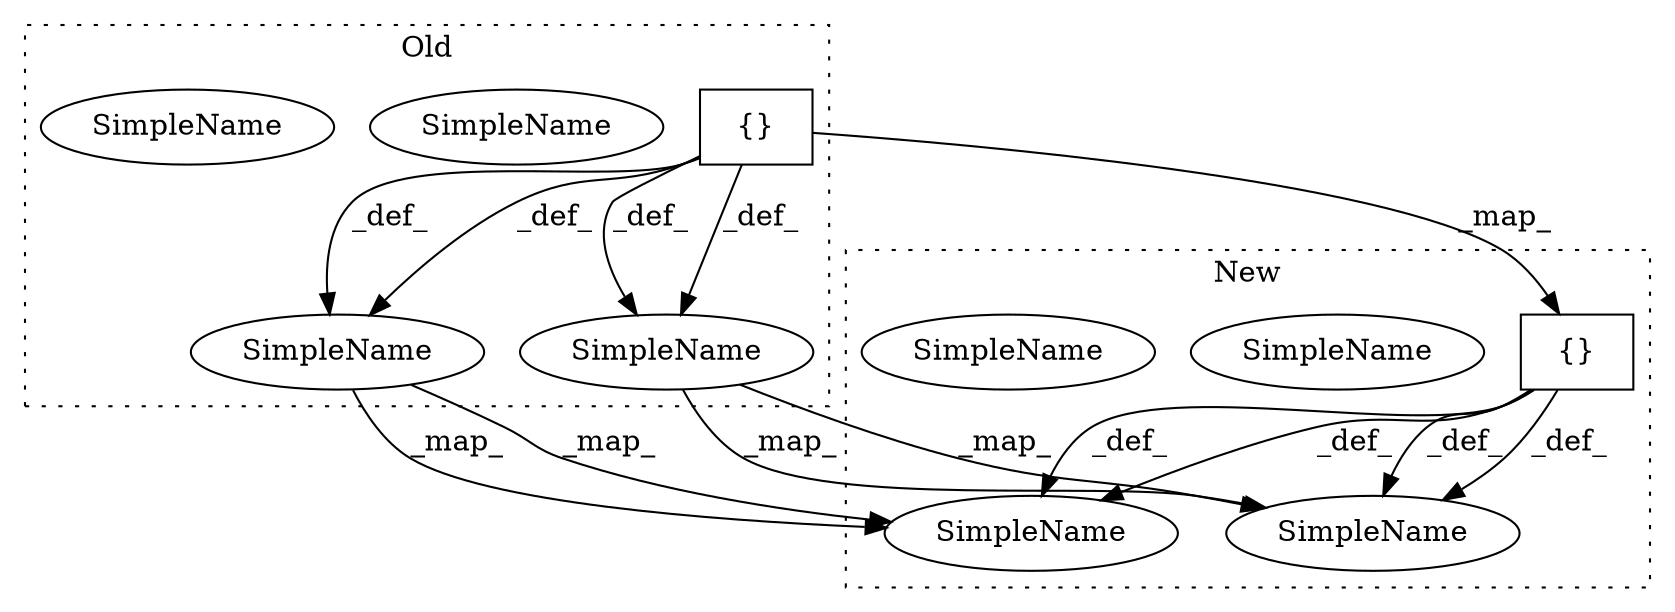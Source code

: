 digraph G {
subgraph cluster0 {
1 [label="{}" a="4" s="44508,44522" l="1,1" shape="box"];
3 [label="SimpleName" a="42" s="45369" l="10" shape="ellipse"];
6 [label="SimpleName" a="42" s="45369" l="10" shape="ellipse"];
7 [label="SimpleName" a="42" s="45551" l="7" shape="ellipse"];
10 [label="SimpleName" a="42" s="45551" l="7" shape="ellipse"];
label = "Old";
style="dotted";
}
subgraph cluster1 {
2 [label="{}" a="4" s="44777,44795" l="1,1" shape="box"];
4 [label="SimpleName" a="42" s="45637" l="10" shape="ellipse"];
5 [label="SimpleName" a="42" s="45637" l="10" shape="ellipse"];
8 [label="SimpleName" a="42" s="45819" l="7" shape="ellipse"];
9 [label="SimpleName" a="42" s="45819" l="7" shape="ellipse"];
label = "New";
style="dotted";
}
1 -> 6 [label="_def_"];
1 -> 6 [label="_def_"];
1 -> 2 [label="_map_"];
1 -> 10 [label="_def_"];
1 -> 10 [label="_def_"];
2 -> 9 [label="_def_"];
2 -> 5 [label="_def_"];
2 -> 9 [label="_def_"];
2 -> 5 [label="_def_"];
6 -> 5 [label="_map_"];
6 -> 5 [label="_map_"];
10 -> 9 [label="_map_"];
10 -> 9 [label="_map_"];
}